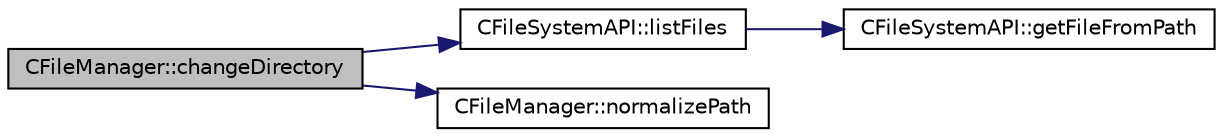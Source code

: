 digraph "CFileManager::changeDirectory"
{
 // LATEX_PDF_SIZE
  edge [fontname="Helvetica",fontsize="10",labelfontname="Helvetica",labelfontsize="10"];
  node [fontname="Helvetica",fontsize="10",shape=record];
  rankdir="LR";
  Node1 [label="CFileManager::changeDirectory",height=0.2,width=0.4,color="black", fillcolor="grey75", style="filled", fontcolor="black",tooltip=" "];
  Node1 -> Node2 [color="midnightblue",fontsize="10",style="solid",fontname="Helvetica"];
  Node2 [label="CFileSystemAPI::listFiles",height=0.2,width=0.4,color="black", fillcolor="white", style="filled",URL="$classCFileSystemAPI.html#a01982170a8917d4f080710c39a86aeb0",tooltip=" "];
  Node2 -> Node3 [color="midnightblue",fontsize="10",style="solid",fontname="Helvetica"];
  Node3 [label="CFileSystemAPI::getFileFromPath",height=0.2,width=0.4,color="black", fillcolor="white", style="filled",URL="$classCFileSystemAPI.html#a367959d77505b73ea292806d12510744",tooltip=" "];
  Node1 -> Node4 [color="midnightblue",fontsize="10",style="solid",fontname="Helvetica"];
  Node4 [label="CFileManager::normalizePath",height=0.2,width=0.4,color="black", fillcolor="white", style="filled",URL="$classCFileManager.html#aad634616cfdca9ed4f11cb704b912d5a",tooltip=" "];
}
